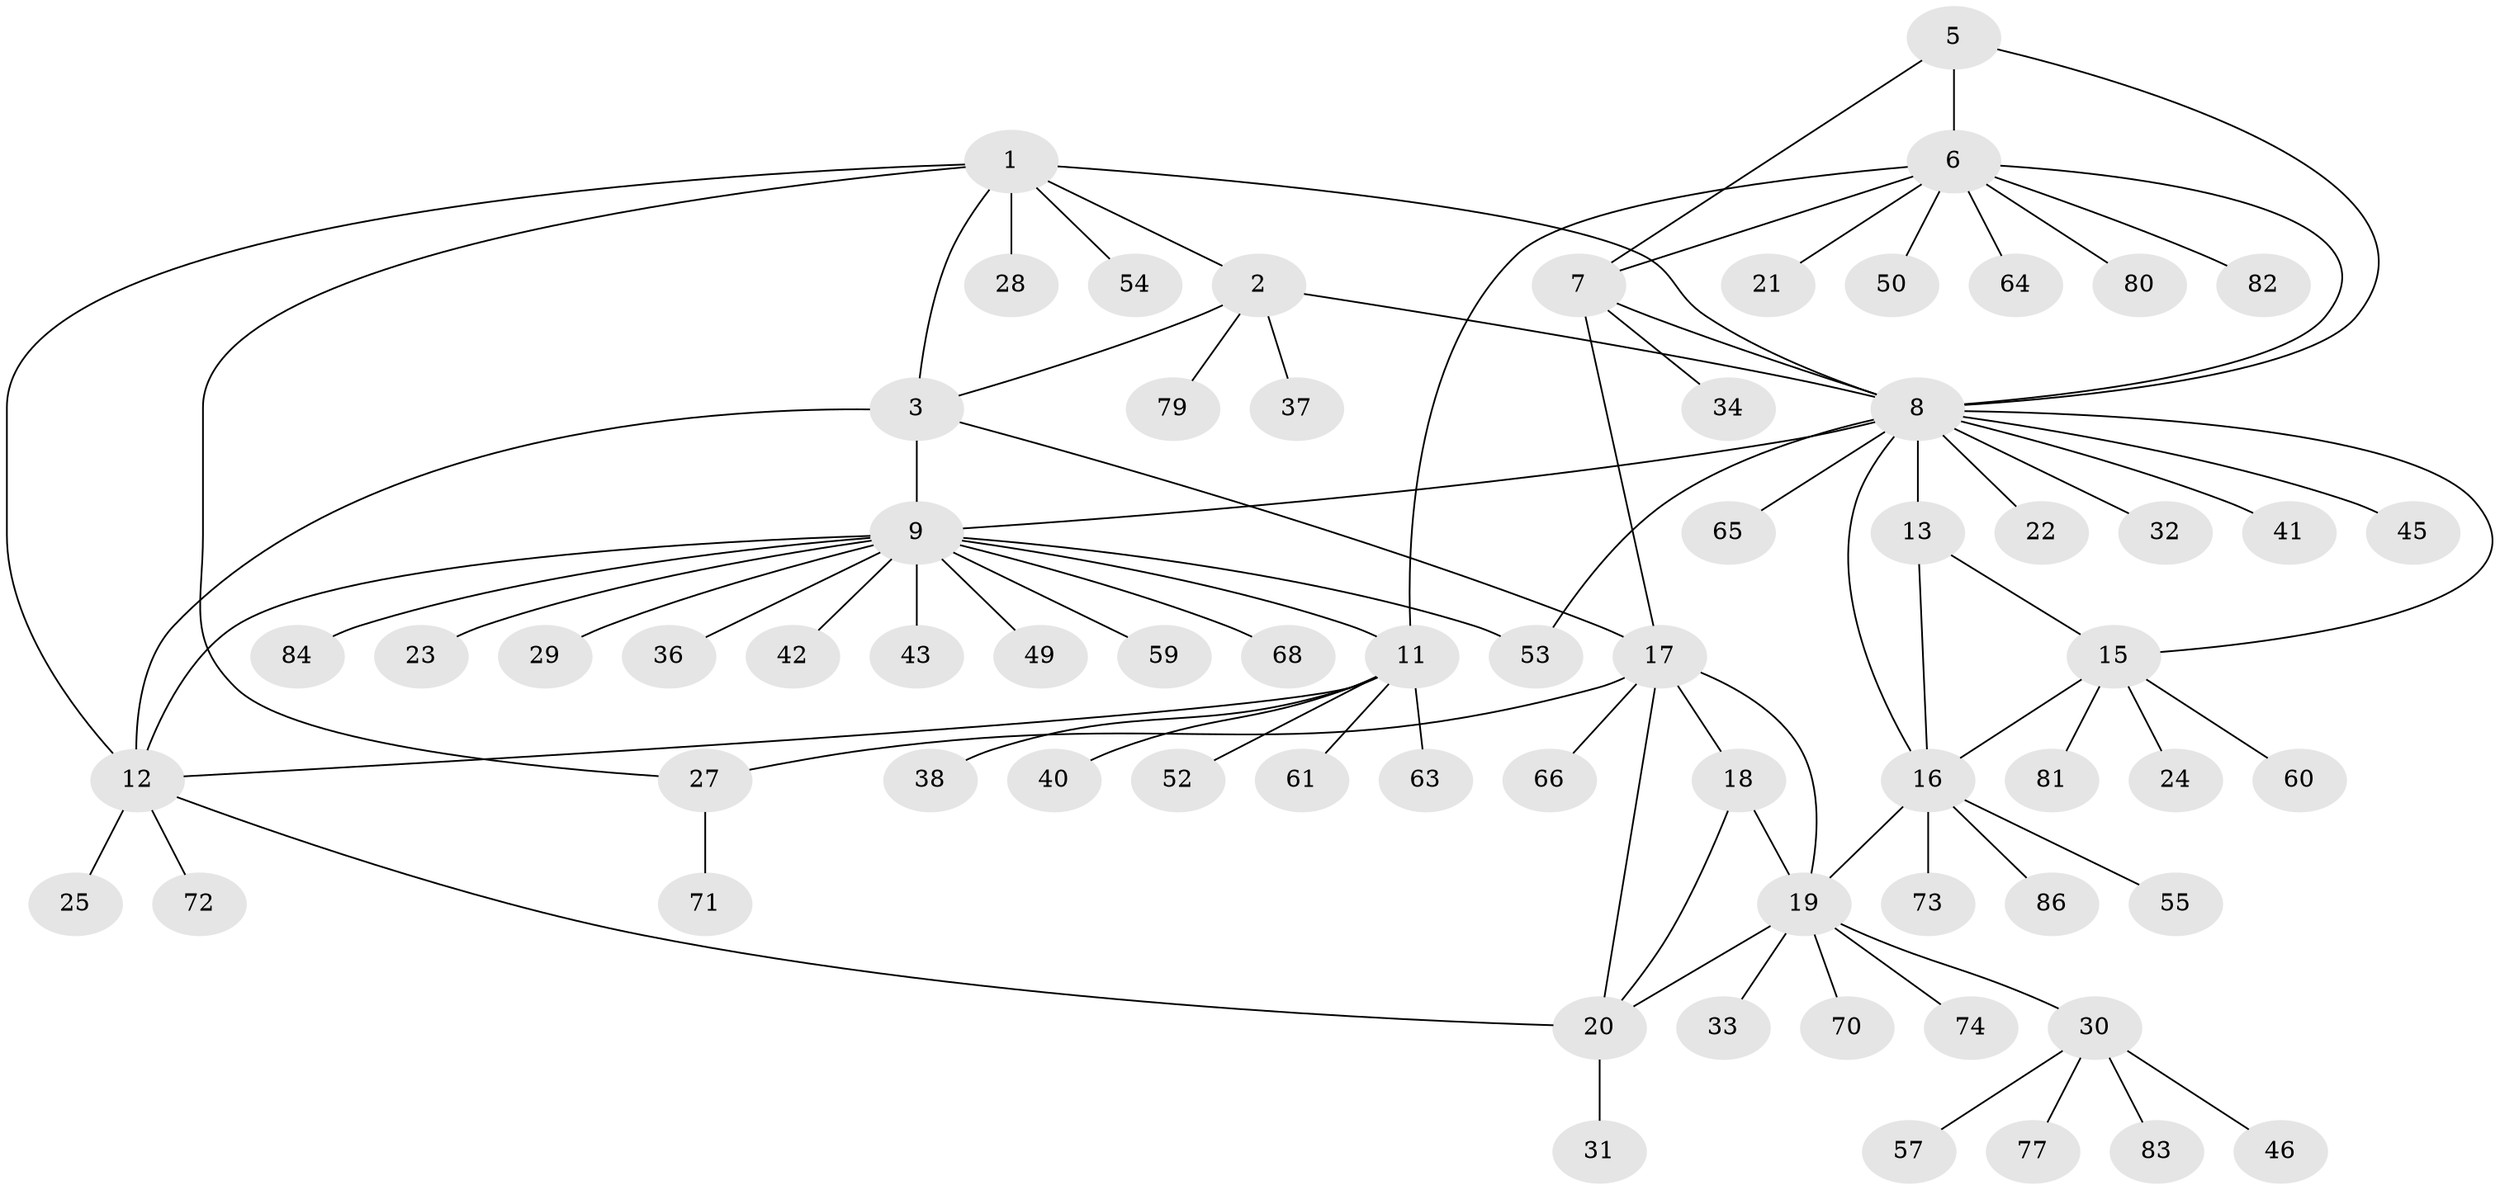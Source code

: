 // original degree distribution, {8: 0.03488372093023256, 7: 0.046511627906976744, 6: 0.046511627906976744, 3: 0.046511627906976744, 9: 0.046511627906976744, 11: 0.011627906976744186, 4: 0.03488372093023256, 5: 0.011627906976744186, 1: 0.6511627906976745, 2: 0.06976744186046512}
// Generated by graph-tools (version 1.1) at 2025/42/03/06/25 10:42:14]
// undirected, 67 vertices, 87 edges
graph export_dot {
graph [start="1"]
  node [color=gray90,style=filled];
  1 [super="+4"];
  2 [super="+76"];
  3 [super="+62"];
  5;
  6 [super="+67"];
  7 [super="+26"];
  8 [super="+14"];
  9 [super="+10"];
  11 [super="+48"];
  12 [super="+56"];
  13 [super="+75"];
  15 [super="+51"];
  16 [super="+35"];
  17 [super="+39"];
  18 [super="+44"];
  19 [super="+85"];
  20 [super="+69"];
  21;
  22;
  23;
  24;
  25;
  27 [super="+47"];
  28;
  29;
  30 [super="+58"];
  31;
  32;
  33;
  34;
  36;
  37;
  38;
  40;
  41;
  42;
  43;
  45;
  46;
  49;
  50;
  52;
  53;
  54;
  55;
  57;
  59;
  60;
  61;
  63;
  64;
  65;
  66 [super="+78"];
  68;
  70;
  71;
  72;
  73;
  74;
  77;
  79;
  80;
  81;
  82;
  83;
  84;
  86;
  1 -- 2 [weight=2];
  1 -- 3 [weight=2];
  1 -- 8;
  1 -- 27;
  1 -- 28;
  1 -- 54;
  1 -- 12;
  2 -- 3;
  2 -- 37;
  2 -- 79;
  2 -- 8;
  3 -- 9;
  3 -- 17;
  3 -- 12;
  5 -- 6;
  5 -- 7;
  5 -- 8;
  6 -- 7;
  6 -- 8;
  6 -- 11;
  6 -- 21;
  6 -- 50;
  6 -- 64;
  6 -- 80;
  6 -- 82;
  7 -- 8;
  7 -- 17;
  7 -- 34;
  8 -- 41;
  8 -- 45;
  8 -- 53;
  8 -- 65;
  8 -- 32;
  8 -- 9;
  8 -- 13;
  8 -- 15;
  8 -- 16;
  8 -- 22;
  9 -- 11 [weight=2];
  9 -- 12 [weight=2];
  9 -- 23;
  9 -- 29;
  9 -- 42;
  9 -- 43;
  9 -- 53;
  9 -- 68;
  9 -- 49;
  9 -- 36;
  9 -- 84;
  9 -- 59;
  11 -- 12;
  11 -- 38;
  11 -- 40;
  11 -- 52;
  11 -- 63;
  11 -- 61;
  12 -- 20;
  12 -- 25;
  12 -- 72;
  13 -- 15;
  13 -- 16;
  15 -- 16;
  15 -- 24;
  15 -- 81;
  15 -- 60;
  16 -- 19;
  16 -- 55;
  16 -- 73;
  16 -- 86;
  17 -- 18;
  17 -- 19;
  17 -- 20;
  17 -- 66;
  17 -- 27;
  18 -- 19;
  18 -- 20;
  19 -- 20;
  19 -- 30;
  19 -- 33;
  19 -- 70;
  19 -- 74;
  20 -- 31;
  27 -- 71;
  30 -- 46;
  30 -- 57;
  30 -- 77;
  30 -- 83;
}
